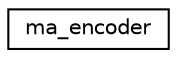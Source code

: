 digraph "Graphical Class Hierarchy"
{
 // LATEX_PDF_SIZE
  edge [fontname="Helvetica",fontsize="10",labelfontname="Helvetica",labelfontsize="10"];
  node [fontname="Helvetica",fontsize="10",shape=record];
  rankdir="LR";
  Node0 [label="ma_encoder",height=0.2,width=0.4,color="black", fillcolor="white", style="filled",URL="$structma__encoder.html",tooltip=" "];
}

